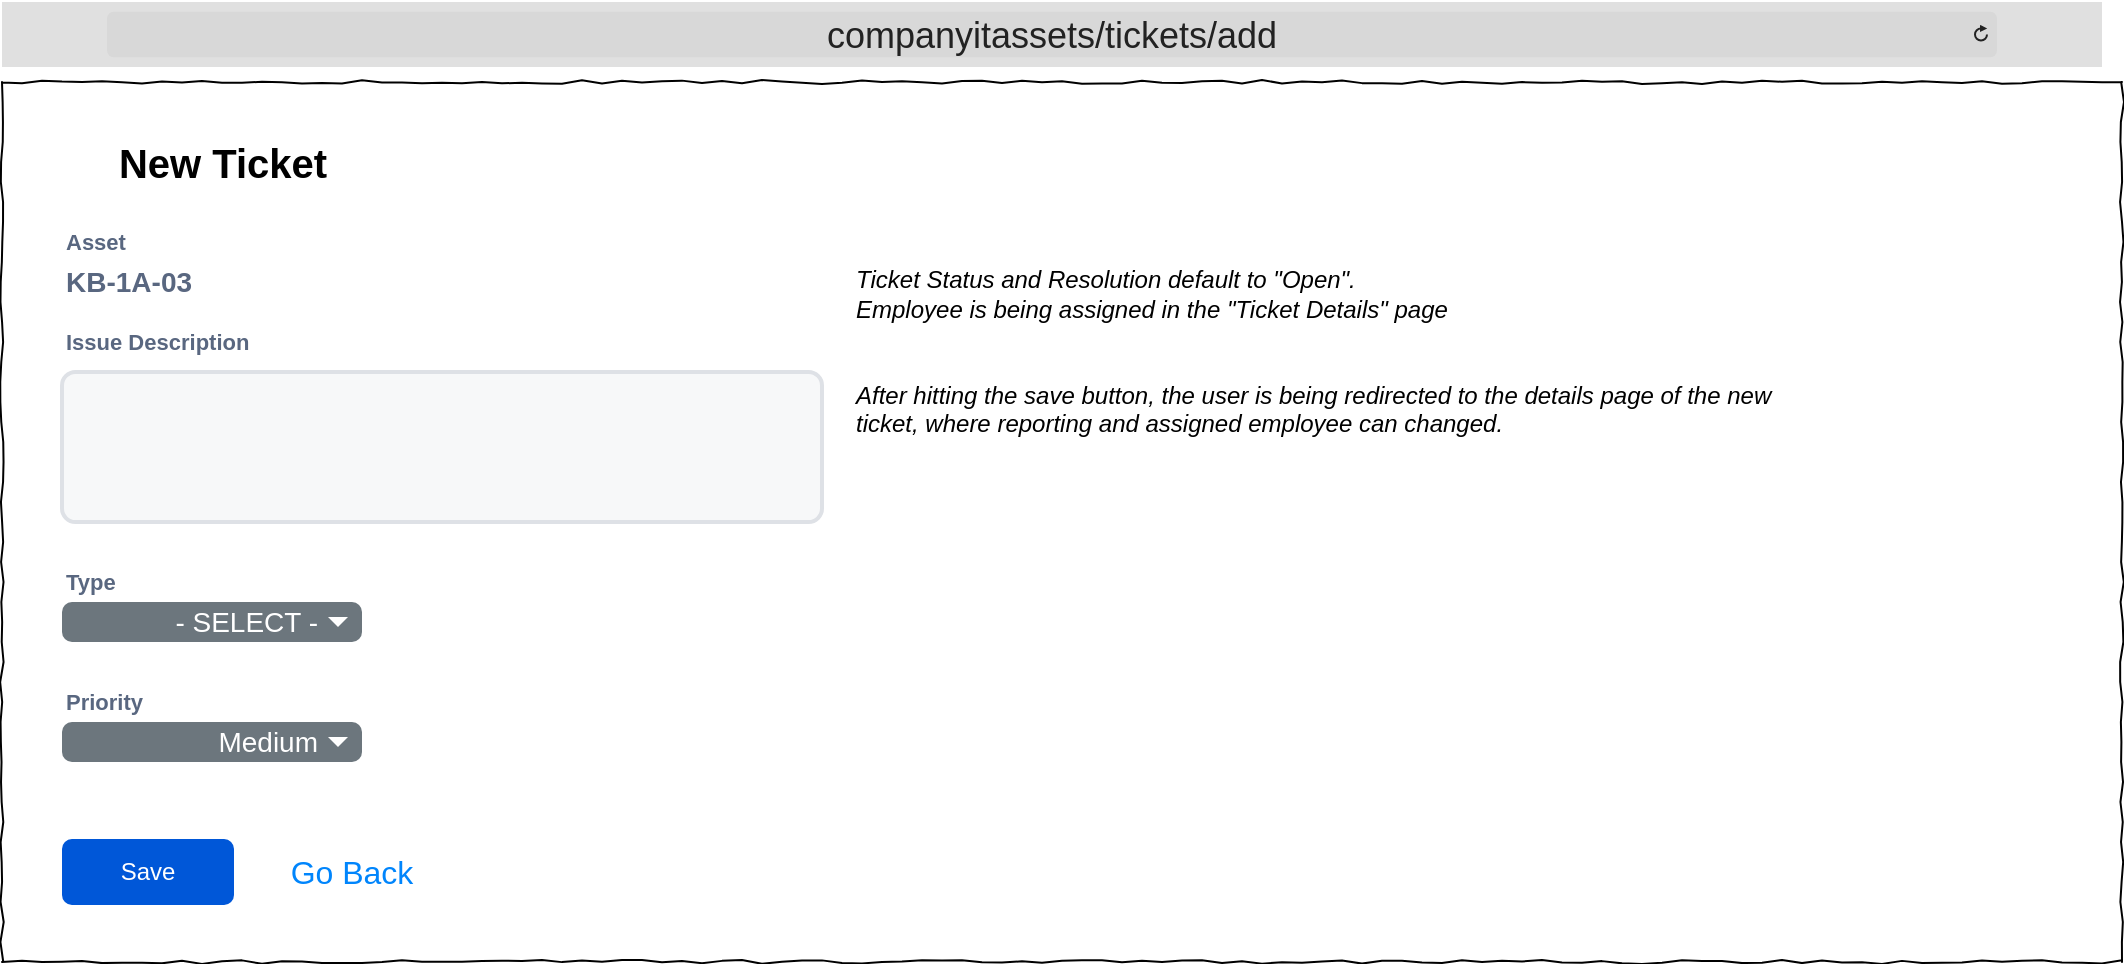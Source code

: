 <mxfile version="26.0.11">
  <diagram name="Page-1" id="03018318-947c-dd8e-b7a3-06fadd420f32">
    <mxGraphModel dx="3354" dy="1258" grid="1" gridSize="10" guides="1" tooltips="1" connect="1" arrows="1" fold="1" page="1" pageScale="1" pageWidth="1100" pageHeight="850" background="none" math="0" shadow="0">
      <root>
        <mxCell id="0" />
        <mxCell id="1" parent="0" />
        <mxCell id="677b7b8949515195-1" value="" style="whiteSpace=wrap;html=1;rounded=0;shadow=0;labelBackgroundColor=none;strokeColor=#000000;strokeWidth=1;fillColor=none;fontFamily=Verdana;fontSize=12;fontColor=#000000;align=center;comic=1;" parent="1" vertex="1">
          <mxGeometry x="20" y="40" width="1060" height="440" as="geometry" />
        </mxCell>
        <mxCell id="q4BZEvWAXVgxHDnkbYNj-131" value="Save" style="rounded=1;fillColor=#0057D8;strokeColor=none;html=1;whiteSpace=wrap;fontColor=#ffffff;align=center;verticalAlign=middle;fontStyle=0;fontSize=12;sketch=0;" parent="1" vertex="1">
          <mxGeometry x="50" y="418.5" width="86" height="33" as="geometry" />
        </mxCell>
        <mxCell id="zX-MKMj06BqSPDNbv460-1" value="&lt;font style=&quot;font-size: 18px;&quot;&gt;companyitassets/tickets/add&lt;/font&gt;" style="html=1;strokeWidth=1;shadow=0;dashed=0;shape=mxgraph.ios7ui.url;fillColor=#e0e0e0;strokeColor=#c0c0c0;buttonText=;strokeColor2=#222222;fontColor=#222222;fontSize=8;spacingTop=2;align=center;whiteSpace=wrap;" parent="1" vertex="1">
          <mxGeometry x="20" width="1050" height="32.5" as="geometry" />
        </mxCell>
        <mxCell id="qXXK7IakLX90gNUS_IdI-1" value="&lt;font style=&quot;font-size: 20px;&quot;&gt;New Ticket&lt;/font&gt;" style="text;strokeColor=none;fillColor=none;html=1;fontSize=24;fontStyle=1;verticalAlign=middle;align=center;" parent="1" vertex="1">
          <mxGeometry x="50" y="60" width="160" height="40" as="geometry" />
        </mxCell>
        <mxCell id="qXXK7IakLX90gNUS_IdI-18" value="Go Back" style="html=1;shadow=0;dashed=0;shape=mxgraph.bootstrap.rrect;rSize=5;strokeColor=none;strokeWidth=1;fillColor=none;fontColor=#0085FC;whiteSpace=wrap;align=center;verticalAlign=middle;spacingLeft=0;fontStyle=0;fontSize=16;spacing=5;" parent="1" vertex="1">
          <mxGeometry x="160" y="415" width="70" height="40" as="geometry" />
        </mxCell>
        <mxCell id="UMHAYtXmoPYH3CVEdlvB-10" value="Asset" style="fillColor=none;strokeColor=none;html=1;fontSize=11;fontStyle=0;align=left;fontColor=#596780;fontStyle=1;fontSize=11" parent="1" vertex="1">
          <mxGeometry x="50" y="110" width="240" height="20" as="geometry" />
        </mxCell>
        <mxCell id="NlCQKjgv_-PUSfm08U4q-4" value="Issue Description" style="fillColor=none;strokeColor=none;html=1;fontSize=11;fontStyle=0;align=left;fontColor=#596780;fontStyle=1;fontSize=11" parent="1" vertex="1">
          <mxGeometry x="50" y="160" width="240" height="20" as="geometry" />
        </mxCell>
        <mxCell id="NlCQKjgv_-PUSfm08U4q-5" value="" style="rounded=1;arcSize=9;fillColor=#F7F8F9;align=left;spacingLeft=5;strokeColor=#DEE1E6;html=1;strokeWidth=2;fontSize=12" parent="1" vertex="1">
          <mxGeometry x="50" y="185" width="380" height="75" as="geometry" />
        </mxCell>
        <mxCell id="Ip_tYvVmvSh2V3OITDLg-3" value="&lt;div&gt;&lt;i style=&quot;background-color: transparent; color: light-dark(rgb(0, 0, 0), rgb(125, 125, 125));&quot;&gt;Ticket Status and Resolution default to &quot;Open&quot;.&lt;/i&gt;&lt;/div&gt;&lt;div&gt;&lt;i&gt;Employee is being assigned in the &quot;Ticket Details&quot; page&lt;/i&gt;&lt;/div&gt;&lt;div&gt;&lt;i&gt;&lt;br&gt;&lt;/i&gt;&lt;/div&gt;&lt;div&gt;&lt;i&gt;&lt;br&gt;&lt;/i&gt;&lt;div&gt;&lt;i&gt;After hitting the save button, the user is being redirected to the details page of the new ticket, where reporting and assigned employee can changed.&lt;/i&gt;&lt;/div&gt;&lt;/div&gt;" style="text;html=1;strokeColor=none;fillColor=none;align=left;verticalAlign=middle;whiteSpace=wrap;rounded=0;fontColor=light-dark(#000000,#7D7D7D);" parent="1" vertex="1">
          <mxGeometry x="445" y="60" width="465" height="230" as="geometry" />
        </mxCell>
        <mxCell id="cSgQR-eTxWQ3jAPfoU1n-1" value="&lt;font style=&quot;font-size: 14px;&quot;&gt;KB-1A-03&lt;/font&gt;" style="fillColor=none;strokeColor=none;html=1;fontSize=11;fontStyle=0;align=left;fontColor=#596780;fontStyle=1;fontSize=11" parent="1" vertex="1">
          <mxGeometry x="50" y="130" width="240" height="20" as="geometry" />
        </mxCell>
        <mxCell id="cSgQR-eTxWQ3jAPfoU1n-2" value="Type" style="fillColor=none;strokeColor=none;html=1;fontSize=11;fontStyle=0;align=left;fontColor=#596780;fontStyle=1;fontSize=11" parent="1" vertex="1">
          <mxGeometry x="50" y="280" width="240" height="20" as="geometry" />
        </mxCell>
        <mxCell id="cSgQR-eTxWQ3jAPfoU1n-3" value="- SELECT -" style="html=1;shadow=0;dashed=0;shape=mxgraph.bootstrap.rrect;rSize=5;strokeColor=none;strokeWidth=1;fillColor=#6C767D;fontColor=#ffffff;whiteSpace=wrap;align=right;verticalAlign=middle;fontStyle=0;fontSize=14;spacingRight=20;" parent="1" vertex="1">
          <mxGeometry x="50" y="300" width="150" height="20" as="geometry" />
        </mxCell>
        <mxCell id="cSgQR-eTxWQ3jAPfoU1n-4" value="" style="shape=triangle;direction=south;fillColor=#ffffff;strokeColor=none;perimeter=none;" parent="cSgQR-eTxWQ3jAPfoU1n-3" vertex="1">
          <mxGeometry x="1" y="0.5" width="10" height="5" relative="1" as="geometry">
            <mxPoint x="-17" y="-2.5" as="offset" />
          </mxGeometry>
        </mxCell>
        <mxCell id="cSgQR-eTxWQ3jAPfoU1n-5" value="Priority" style="fillColor=none;strokeColor=none;html=1;fontSize=11;fontStyle=0;align=left;fontColor=#596780;fontStyle=1;fontSize=11" parent="1" vertex="1">
          <mxGeometry x="50" y="340" width="240" height="20" as="geometry" />
        </mxCell>
        <mxCell id="cSgQR-eTxWQ3jAPfoU1n-6" value="Medium" style="html=1;shadow=0;dashed=0;shape=mxgraph.bootstrap.rrect;rSize=5;strokeColor=none;strokeWidth=1;fillColor=#6C767D;fontColor=#ffffff;whiteSpace=wrap;align=right;verticalAlign=middle;fontStyle=0;fontSize=14;spacingRight=20;" parent="1" vertex="1">
          <mxGeometry x="50" y="360" width="150" height="20" as="geometry" />
        </mxCell>
        <mxCell id="cSgQR-eTxWQ3jAPfoU1n-7" value="" style="shape=triangle;direction=south;fillColor=#ffffff;strokeColor=none;perimeter=none;" parent="cSgQR-eTxWQ3jAPfoU1n-6" vertex="1">
          <mxGeometry x="1" y="0.5" width="10" height="5" relative="1" as="geometry">
            <mxPoint x="-17" y="-2.5" as="offset" />
          </mxGeometry>
        </mxCell>
      </root>
    </mxGraphModel>
  </diagram>
</mxfile>
